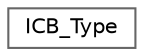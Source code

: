 digraph "Graphical Class Hierarchy"
{
 // LATEX_PDF_SIZE
  bgcolor="transparent";
  edge [fontname=Helvetica,fontsize=10,labelfontname=Helvetica,labelfontsize=10];
  node [fontname=Helvetica,fontsize=10,shape=box,height=0.2,width=0.4];
  rankdir="LR";
  Node0 [id="Node000000",label="ICB_Type",height=0.2,width=0.4,color="grey40", fillcolor="white", style="filled",URL="$struct_i_c_b___type.html",tooltip="Structure type to access the Implementation Control Block (ICB)."];
}
